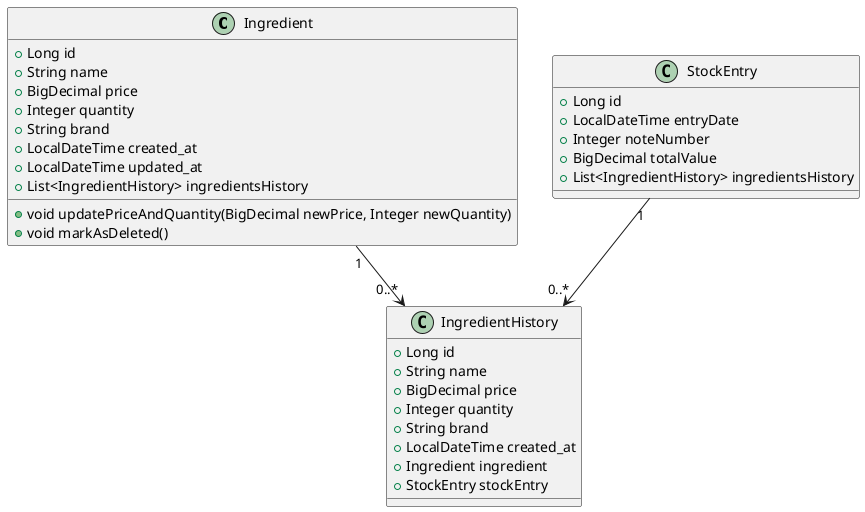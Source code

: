 @startuml stock_management
class Ingredient {
  + Long id
  + String name
  + BigDecimal price
  + Integer quantity
  + String brand
  + LocalDateTime created_at
  + LocalDateTime updated_at
  + List<IngredientHistory> ingredientsHistory
  + void updatePriceAndQuantity(BigDecimal newPrice, Integer newQuantity)
  + void markAsDeleted()
}

class IngredientHistory {
  + Long id
  + String name
  + BigDecimal price
  + Integer quantity
  + String brand
  + LocalDateTime created_at
  + Ingredient ingredient
  + StockEntry stockEntry
}

class StockEntry {
  + Long id
  + LocalDateTime entryDate
  + Integer noteNumber
  + BigDecimal totalValue
  + List<IngredientHistory> ingredientsHistory
}

Ingredient "1" --> "0..*" IngredientHistory
StockEntry "1" --> "0..*" IngredientHistory
@enduml
